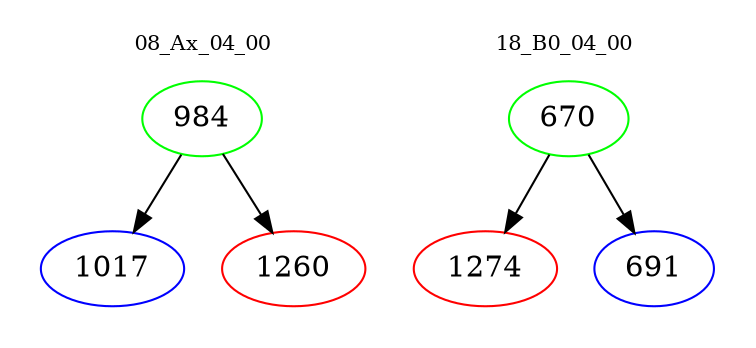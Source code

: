 digraph{
subgraph cluster_0 {
color = white
label = "08_Ax_04_00";
fontsize=10;
T0_984 [label="984", color="green"]
T0_984 -> T0_1017 [color="black"]
T0_1017 [label="1017", color="blue"]
T0_984 -> T0_1260 [color="black"]
T0_1260 [label="1260", color="red"]
}
subgraph cluster_1 {
color = white
label = "18_B0_04_00";
fontsize=10;
T1_670 [label="670", color="green"]
T1_670 -> T1_1274 [color="black"]
T1_1274 [label="1274", color="red"]
T1_670 -> T1_691 [color="black"]
T1_691 [label="691", color="blue"]
}
}
